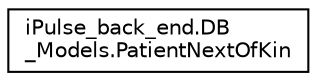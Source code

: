 digraph "Graphical Class Hierarchy"
{
 // LATEX_PDF_SIZE
  edge [fontname="Helvetica",fontsize="10",labelfontname="Helvetica",labelfontsize="10"];
  node [fontname="Helvetica",fontsize="10",shape=record];
  rankdir="LR";
  Node0 [label="iPulse_back_end.DB\l_Models.PatientNextOfKin",height=0.2,width=0.4,color="black", fillcolor="white", style="filled",URL="$classiPulse__back__end_1_1DB__Models_1_1PatientNextOfKin.html",tooltip=" "];
}
